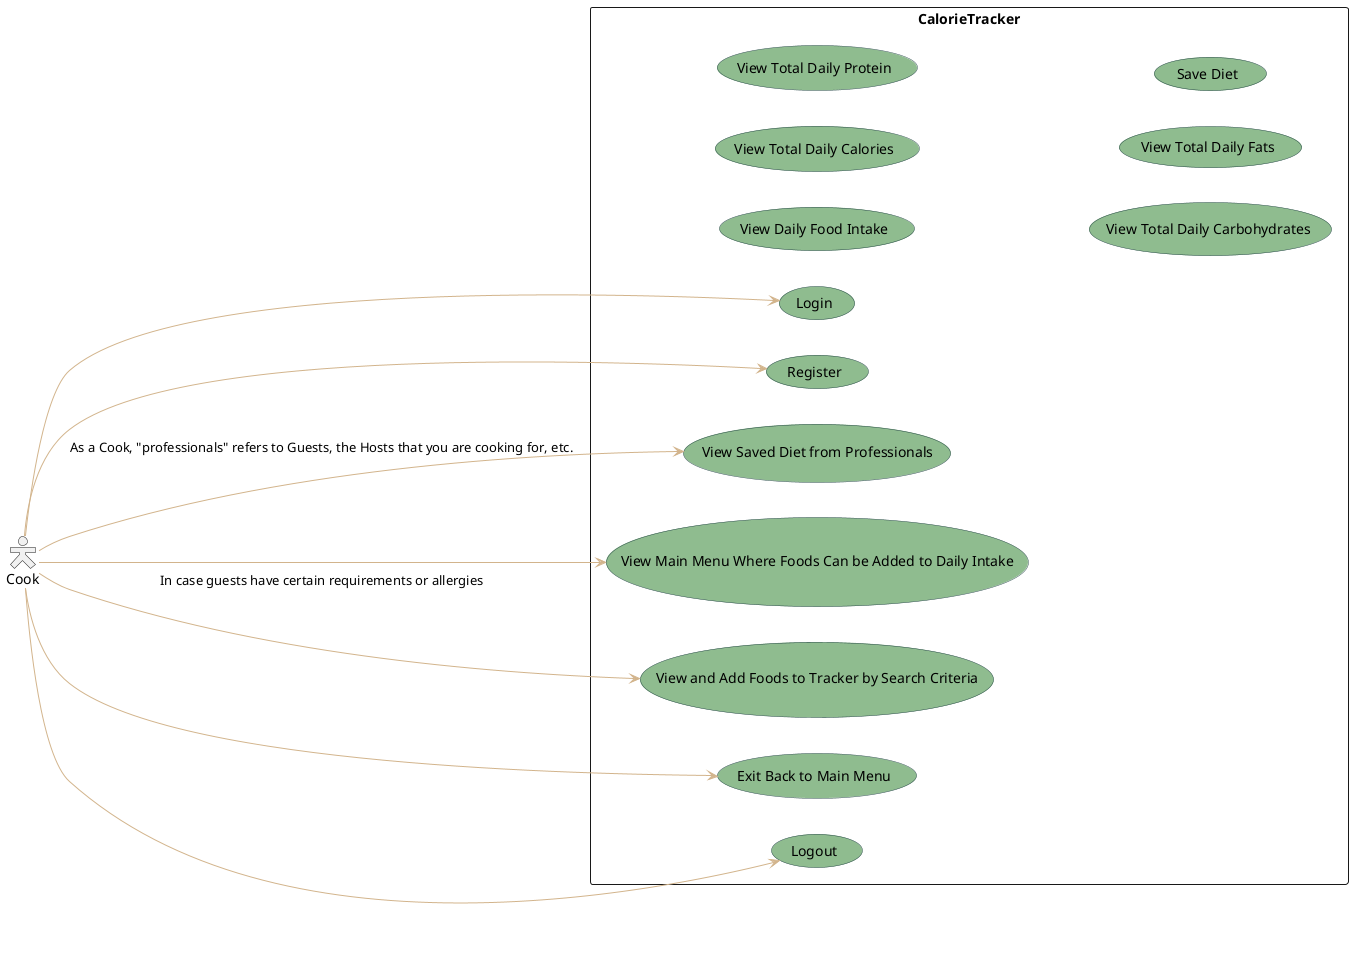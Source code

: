 @startuml catering_cooks
skinparam actorStyle Hollow 
skinparam usecase {
BackgroundColor DarkSeaGreen
BorderColor DarkSlateGray

BackgroundColor<< Main >> YellowGreen 
BorderColor<< Main >> YellowGreen 

ArrowColor tan 
ActorBorderColor black
ActorFontName Courier

ActorBackgroundColor<< Human >> Black
}
left to right direction
actor Cook
rectangle CalorieTracker {
  (Login)
  (Register)
  (View Saved Diet from Professionals)
  (View Main Menu Where Foods Can be Added to Daily Intake)
  (View and Add Foods to Tracker by Search Criteria)
  (View Daily Food Intake)
  (View Total Daily Calories)
  (View Total Daily Protein)
  (View Total Daily Carbohydrates)
  (View Total Daily Fats)
  (Exit Back to Main Menu)
  (Save Diet)
  (Logout)
}
Cook --> (Login)
Cook --> (Register)
Cook --> (View Saved Diet from Professionals) : As a Cook, "professionals" refers to Guests, the Hosts that you are cooking for, etc.
Cook --> (View Main Menu Where Foods Can be Added to Daily Intake)
Cook --> (View and Add Foods to Tracker by Search Criteria) : In case guests have certain requirements or allergies
Cook --> (Exit Back to Main Menu)
Cook --> (Logout)
@enduml